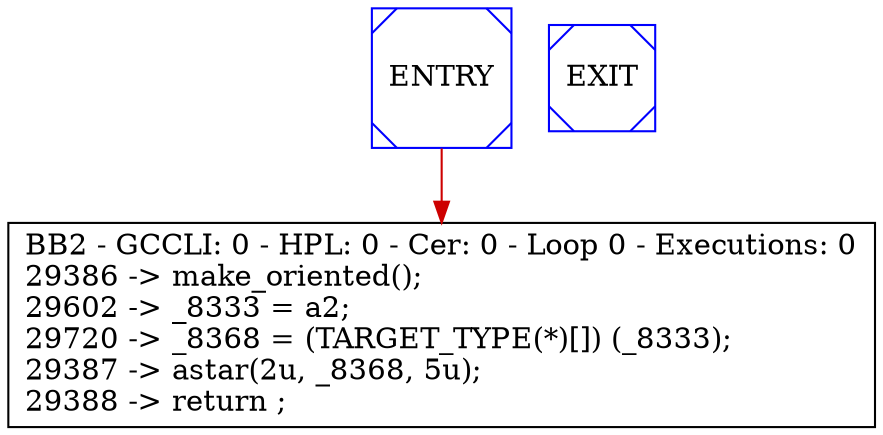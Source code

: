 digraph G {
0[color=blue,shape=Msquare, label="ENTRY"];
1[color=blue,shape=Msquare, label="EXIT"];
2[shape=box, label="BB2 - GCCLI: 0 - HPL: 0 - Cer: 0 - Loop 0 - Executions: 0\n29386 -> make_oriented();\l29602 -> _8333 = a2;\l29720 -> _8368 = (TARGET_TYPE(*)[]) (_8333);\l29387 -> astar(2u, _8368, 5u);\l29388 -> return ;\l"];
0->2 [fontcolor=blue, color=red3];
}
